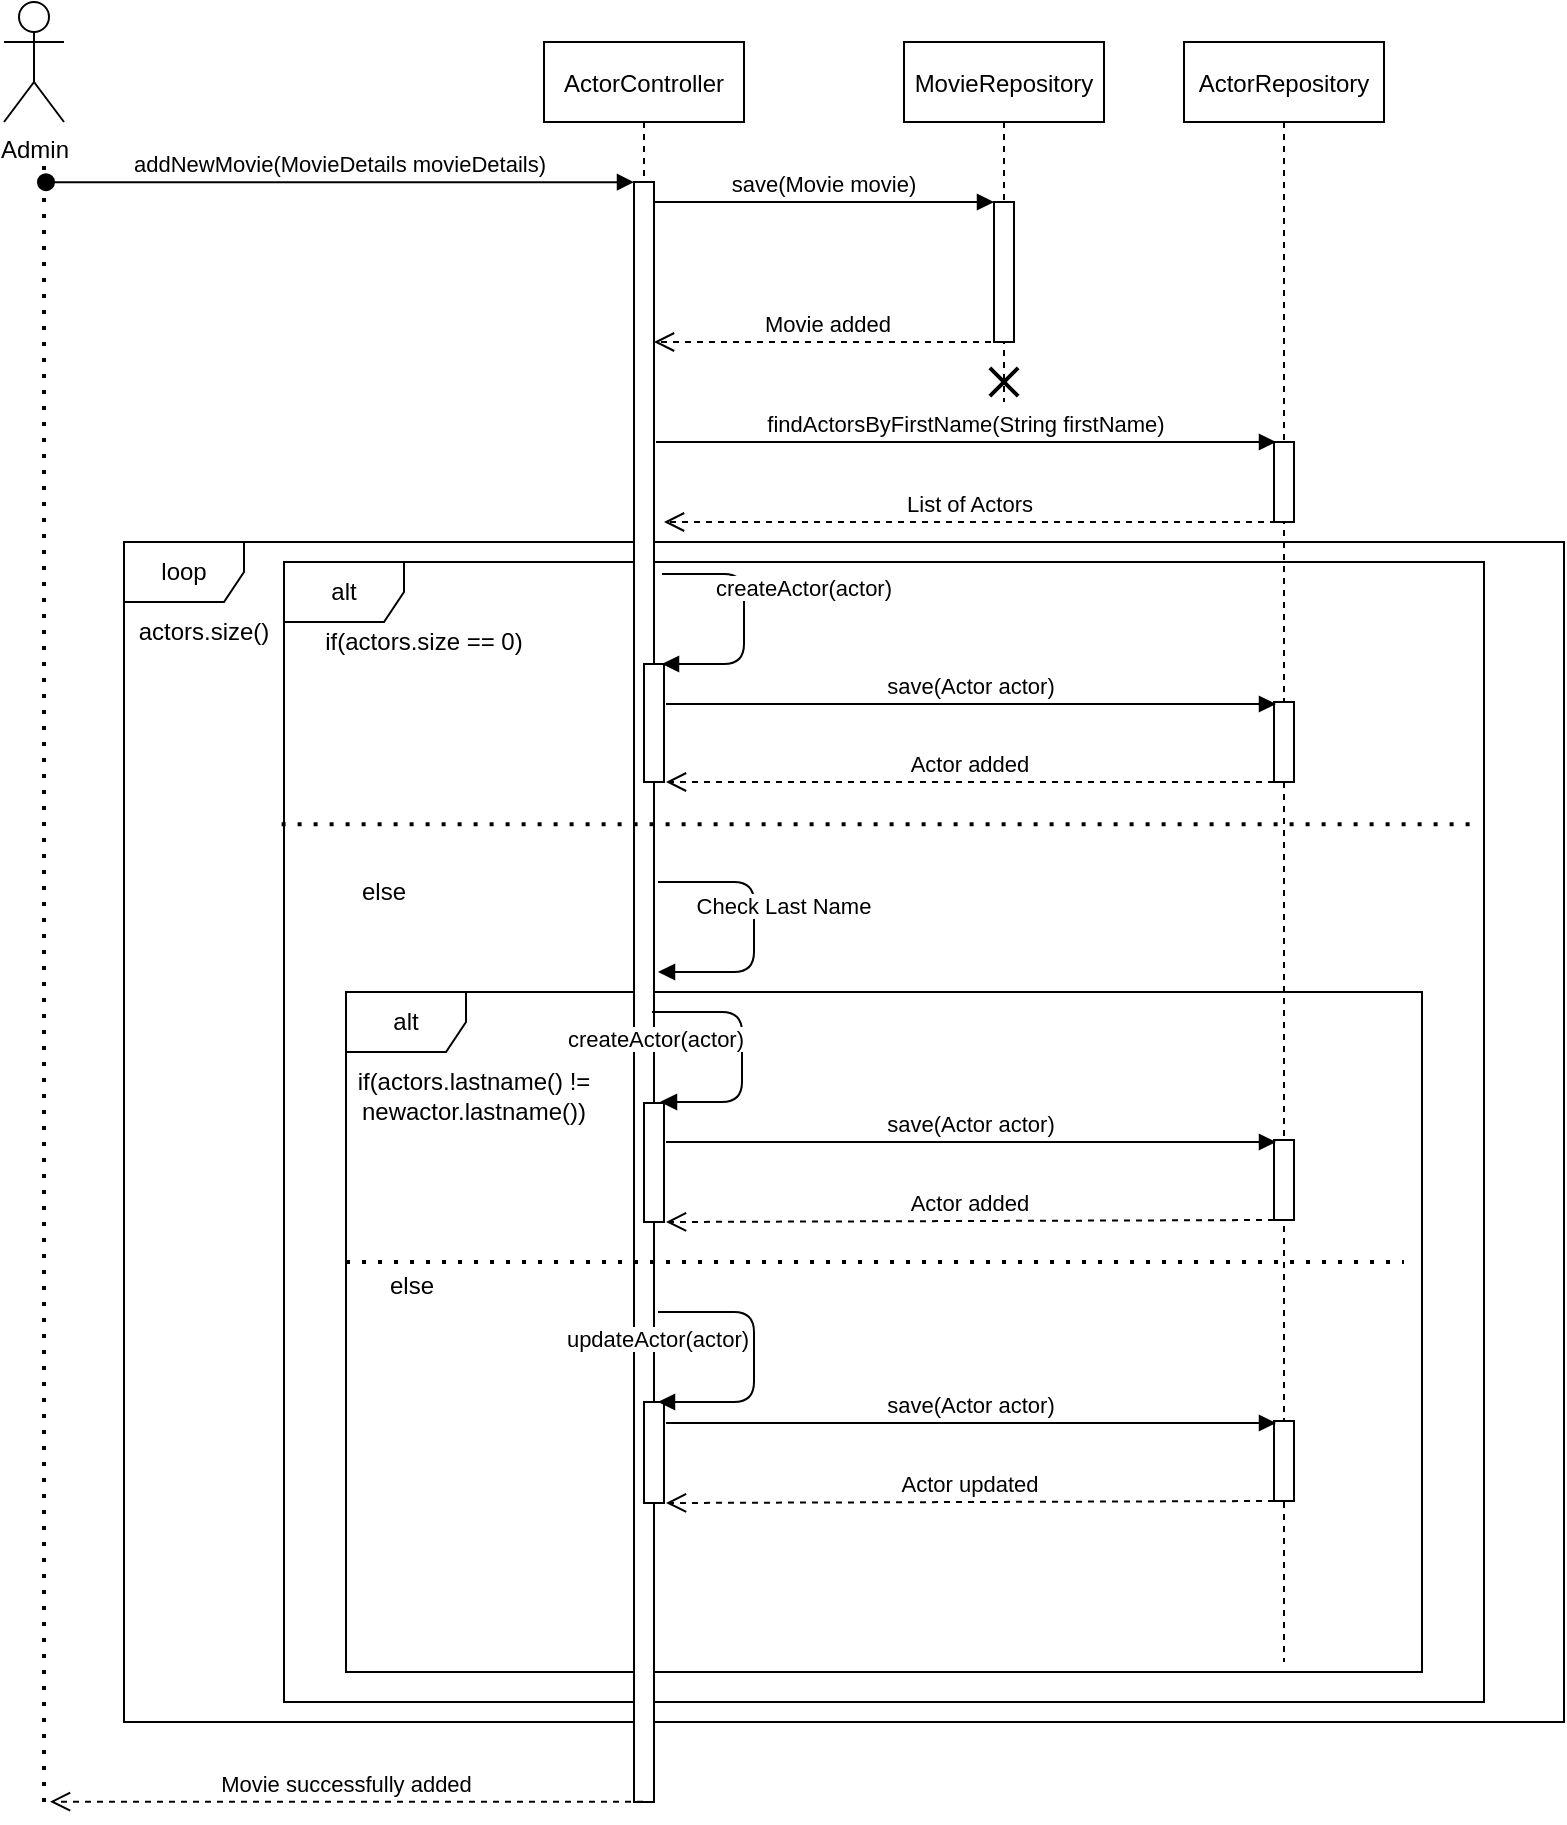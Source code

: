 <mxfile version="14.6.10" type="device"><diagram id="kgpKYQtTHZ0yAKxKKP6v" name="Page-1"><mxGraphModel dx="1377" dy="722" grid="1" gridSize="10" guides="1" tooltips="1" connect="1" arrows="1" fold="1" page="1" pageScale="1" pageWidth="850" pageHeight="1100" math="0" shadow="0"><root><mxCell id="0"/><mxCell id="1" parent="0"/><mxCell id="ENmAD37i9OW5x1oQKA2m-8" value="alt" style="shape=umlFrame;whiteSpace=wrap;html=1;" vertex="1" parent="1"><mxGeometry x="180" y="340" width="600" height="570" as="geometry"/></mxCell><mxCell id="ENmAD37i9OW5x1oQKA2m-16" value="alt" style="shape=umlFrame;whiteSpace=wrap;html=1;" vertex="1" parent="1"><mxGeometry x="211.012" y="555" width="537.978" height="340" as="geometry"/></mxCell><mxCell id="ENmAD37i9OW5x1oQKA2m-73" value="loop" style="shape=umlFrame;whiteSpace=wrap;html=1;" vertex="1" parent="1"><mxGeometry x="100" y="330" width="720" height="590" as="geometry"/></mxCell><mxCell id="ENmAD37i9OW5x1oQKA2m-4" value="ActorRepository" style="shape=umlLifeline;perimeter=lifelinePerimeter;container=1;collapsible=0;recursiveResize=0;rounded=0;shadow=0;strokeWidth=1;" vertex="1" parent="1"><mxGeometry x="630" y="80" width="100" height="810" as="geometry"/></mxCell><mxCell id="ENmAD37i9OW5x1oQKA2m-5" value="" style="points=[];perimeter=orthogonalPerimeter;rounded=0;shadow=0;strokeWidth=1;" vertex="1" parent="ENmAD37i9OW5x1oQKA2m-4"><mxGeometry x="45" y="200" width="10" height="40" as="geometry"/></mxCell><mxCell id="ENmAD37i9OW5x1oQKA2m-19" value="" style="points=[];perimeter=orthogonalPerimeter;rounded=0;shadow=0;strokeWidth=1;" vertex="1" parent="ENmAD37i9OW5x1oQKA2m-4"><mxGeometry x="45" y="330" width="10" height="40" as="geometry"/></mxCell><mxCell id="3nuBFxr9cyL0pnOWT2aG-1" value="ActorController" style="shape=umlLifeline;perimeter=lifelinePerimeter;container=1;collapsible=0;recursiveResize=0;rounded=0;shadow=0;strokeWidth=1;" parent="1" vertex="1"><mxGeometry x="310" y="80" width="100" height="880" as="geometry"/></mxCell><mxCell id="3nuBFxr9cyL0pnOWT2aG-2" value="" style="points=[];perimeter=orthogonalPerimeter;rounded=0;shadow=0;strokeWidth=1;" parent="3nuBFxr9cyL0pnOWT2aG-1" vertex="1"><mxGeometry x="45" y="70" width="10" height="810" as="geometry"/></mxCell><mxCell id="ENmAD37i9OW5x1oQKA2m-34" value="Check Last Name" style="verticalAlign=bottom;endArrow=block;shadow=0;strokeWidth=1;" edge="1" parent="3nuBFxr9cyL0pnOWT2aG-1"><mxGeometry x="-0.021" y="15" relative="1" as="geometry"><mxPoint x="57" y="420" as="sourcePoint"/><mxPoint x="57" y="465" as="targetPoint"/><Array as="points"><mxPoint x="105" y="420"/><mxPoint x="105" y="465"/></Array><mxPoint as="offset"/></mxGeometry></mxCell><mxCell id="3nuBFxr9cyL0pnOWT2aG-5" value="MovieRepository" style="shape=umlLifeline;perimeter=lifelinePerimeter;container=1;collapsible=0;recursiveResize=0;rounded=0;shadow=0;strokeWidth=1;" parent="1" vertex="1"><mxGeometry x="490" y="80" width="100" height="180" as="geometry"/></mxCell><mxCell id="3nuBFxr9cyL0pnOWT2aG-6" value="" style="points=[];perimeter=orthogonalPerimeter;rounded=0;shadow=0;strokeWidth=1;" parent="3nuBFxr9cyL0pnOWT2aG-5" vertex="1"><mxGeometry x="45" y="80" width="10" height="70" as="geometry"/></mxCell><mxCell id="ENmAD37i9OW5x1oQKA2m-85" value="" style="line;strokeWidth=2;direction=south;html=1;rotation=45;" vertex="1" parent="3nuBFxr9cyL0pnOWT2aG-5"><mxGeometry x="45" y="160.0" width="10" height="20" as="geometry"/></mxCell><mxCell id="ENmAD37i9OW5x1oQKA2m-84" value="" style="line;strokeWidth=2;direction=south;html=1;rotation=-45;" vertex="1" parent="3nuBFxr9cyL0pnOWT2aG-5"><mxGeometry x="45.0" y="160" width="10" height="20" as="geometry"/></mxCell><mxCell id="3nuBFxr9cyL0pnOWT2aG-8" value="save(Movie movie)" style="verticalAlign=bottom;endArrow=block;entryX=0;entryY=0;shadow=0;strokeWidth=1;" parent="1" source="3nuBFxr9cyL0pnOWT2aG-2" target="3nuBFxr9cyL0pnOWT2aG-6" edge="1"><mxGeometry relative="1" as="geometry"><mxPoint x="275" y="160" as="sourcePoint"/></mxGeometry></mxCell><mxCell id="ENmAD37i9OW5x1oQKA2m-1" value="Admin" style="shape=umlActor;verticalLabelPosition=bottom;verticalAlign=top;html=1;outlineConnect=0;" vertex="1" parent="1"><mxGeometry x="40" y="60" width="30" height="60" as="geometry"/></mxCell><mxCell id="3nuBFxr9cyL0pnOWT2aG-3" value="addNewMovie(MovieDetails movieDetails)" style="verticalAlign=bottom;startArrow=oval;endArrow=block;startSize=8;shadow=0;strokeWidth=1;exitX=1.1;exitY=0.012;exitDx=0;exitDy=0;exitPerimeter=0;" parent="1" target="3nuBFxr9cyL0pnOWT2aG-2" edge="1"><mxGeometry relative="1" as="geometry"><mxPoint x="61" y="150.08" as="sourcePoint"/></mxGeometry></mxCell><mxCell id="ENmAD37i9OW5x1oQKA2m-3" value="Movie added" style="verticalAlign=bottom;endArrow=open;dashed=1;endSize=8;shadow=0;strokeWidth=1;" edge="1" parent="1" source="3nuBFxr9cyL0pnOWT2aG-5" target="3nuBFxr9cyL0pnOWT2aG-2"><mxGeometry relative="1" as="geometry"><mxPoint x="370" y="200" as="targetPoint"/><mxPoint x="545" y="322.0" as="sourcePoint"/><Array as="points"><mxPoint x="450" y="230"/></Array></mxGeometry></mxCell><mxCell id="ENmAD37i9OW5x1oQKA2m-6" value="findActorsByFirstName(String firstName)" style="verticalAlign=bottom;endArrow=block;shadow=0;strokeWidth=1;entryX=0.1;entryY=0;entryDx=0;entryDy=0;entryPerimeter=0;" edge="1" parent="1" target="ENmAD37i9OW5x1oQKA2m-5"><mxGeometry relative="1" as="geometry"><mxPoint x="366" y="280" as="sourcePoint"/><mxPoint x="676" y="270" as="targetPoint"/><Array as="points"/></mxGeometry></mxCell><mxCell id="ENmAD37i9OW5x1oQKA2m-7" value="List of Actors" style="verticalAlign=bottom;endArrow=open;dashed=1;endSize=8;shadow=0;strokeWidth=1;exitX=0.1;exitY=1;exitDx=0;exitDy=0;exitPerimeter=0;" edge="1" parent="1" source="ENmAD37i9OW5x1oQKA2m-5"><mxGeometry relative="1" as="geometry"><mxPoint x="370" y="320" as="targetPoint"/><mxPoint x="599.5" y="310" as="sourcePoint"/><Array as="points"/></mxGeometry></mxCell><mxCell id="ENmAD37i9OW5x1oQKA2m-11" value="save(Actor actor)" style="verticalAlign=bottom;endArrow=block;shadow=0;strokeWidth=1;entryX=0.1;entryY=0.025;entryDx=0;entryDy=0;entryPerimeter=0;" edge="1" parent="1" target="ENmAD37i9OW5x1oQKA2m-19"><mxGeometry relative="1" as="geometry"><mxPoint x="371" y="411" as="sourcePoint"/><mxPoint x="650" y="360" as="targetPoint"/></mxGeometry></mxCell><mxCell id="ENmAD37i9OW5x1oQKA2m-12" value="Actor added" style="verticalAlign=bottom;endArrow=open;dashed=1;endSize=8;shadow=0;strokeWidth=1;exitX=0;exitY=1;exitDx=0;exitDy=0;exitPerimeter=0;entryX=1.1;entryY=1;entryDx=0;entryDy=0;entryPerimeter=0;" edge="1" parent="1" source="ENmAD37i9OW5x1oQKA2m-19" target="ENmAD37i9OW5x1oQKA2m-31"><mxGeometry relative="1" as="geometry"><mxPoint x="440" y="400" as="targetPoint"/><mxPoint x="640" y="390" as="sourcePoint"/><Array as="points"/></mxGeometry></mxCell><mxCell id="ENmAD37i9OW5x1oQKA2m-31" value="" style="points=[];perimeter=orthogonalPerimeter;rounded=0;shadow=0;strokeWidth=1;" vertex="1" parent="1"><mxGeometry x="360" y="391" width="10" height="59" as="geometry"/></mxCell><mxCell id="ENmAD37i9OW5x1oQKA2m-33" value="createActor(actor)" style="verticalAlign=bottom;endArrow=block;shadow=0;strokeWidth=1;entryX=0.9;entryY=0;entryDx=0;entryDy=0;entryPerimeter=0;" edge="1" parent="1" target="ENmAD37i9OW5x1oQKA2m-31"><mxGeometry x="-0.106" y="30" relative="1" as="geometry"><mxPoint x="369" y="346" as="sourcePoint"/><mxPoint x="420" y="420" as="targetPoint"/><Array as="points"><mxPoint x="410" y="346"/><mxPoint x="410" y="391"/></Array><mxPoint as="offset"/></mxGeometry></mxCell><mxCell id="ENmAD37i9OW5x1oQKA2m-10" value="if(actors.size == 0)" style="text;html=1;strokeColor=none;fillColor=none;align=center;verticalAlign=middle;whiteSpace=wrap;rounded=0;" vertex="1" parent="1"><mxGeometry x="190" y="365" width="120" height="30" as="geometry"/></mxCell><mxCell id="ENmAD37i9OW5x1oQKA2m-14" value="else" style="text;html=1;strokeColor=none;fillColor=none;align=center;verticalAlign=middle;whiteSpace=wrap;rounded=0;" vertex="1" parent="1"><mxGeometry x="170" y="490" width="120" height="30" as="geometry"/></mxCell><mxCell id="ENmAD37i9OW5x1oQKA2m-46" value="createActor(actor)" style="verticalAlign=bottom;endArrow=block;shadow=0;strokeWidth=1;exitX=1;exitY=0.297;exitDx=0;exitDy=0;exitPerimeter=0;entryX=0.9;entryY=0;entryDx=0;entryDy=0;entryPerimeter=0;" edge="1" parent="1"><mxGeometry x="170" y="340" as="geometry"><mxPoint x="364" y="565.02" as="sourcePoint"/><mxPoint x="368" y="610" as="targetPoint"/><Array as="points"><mxPoint x="409" y="565"/><mxPoint x="409" y="610"/></Array><mxPoint as="offset"/></mxGeometry></mxCell><mxCell id="ENmAD37i9OW5x1oQKA2m-42" value="" style="points=[];perimeter=orthogonalPerimeter;rounded=0;shadow=0;strokeWidth=1;" vertex="1" parent="1"><mxGeometry x="675" y="629" width="10" height="40" as="geometry"/></mxCell><mxCell id="ENmAD37i9OW5x1oQKA2m-43" value="save(Actor actor)" style="verticalAlign=bottom;endArrow=block;shadow=0;strokeWidth=1;entryX=0.1;entryY=0.025;entryDx=0;entryDy=0;entryPerimeter=0;" edge="1" parent="1" target="ENmAD37i9OW5x1oQKA2m-42"><mxGeometry x="170" y="340" as="geometry"><mxPoint x="371" y="630" as="sourcePoint"/><mxPoint x="650" y="579" as="targetPoint"/></mxGeometry></mxCell><mxCell id="ENmAD37i9OW5x1oQKA2m-44" value="Actor added" style="verticalAlign=bottom;endArrow=open;dashed=1;endSize=8;shadow=0;strokeWidth=1;exitX=0;exitY=1;exitDx=0;exitDy=0;exitPerimeter=0;entryX=1.1;entryY=1;entryDx=0;entryDy=0;entryPerimeter=0;" edge="1" parent="1" source="ENmAD37i9OW5x1oQKA2m-42" target="ENmAD37i9OW5x1oQKA2m-45"><mxGeometry x="170" y="340" as="geometry"><mxPoint x="440" y="619" as="targetPoint"/><mxPoint x="640" y="609" as="sourcePoint"/><Array as="points"/></mxGeometry></mxCell><mxCell id="ENmAD37i9OW5x1oQKA2m-45" value="" style="points=[];perimeter=orthogonalPerimeter;rounded=0;shadow=0;strokeWidth=1;" vertex="1" parent="1"><mxGeometry x="360" y="610.5" width="10" height="59.5" as="geometry"/></mxCell><mxCell id="ENmAD37i9OW5x1oQKA2m-47" value="" style="points=[];perimeter=orthogonalPerimeter;rounded=0;shadow=0;strokeWidth=1;" vertex="1" parent="1"><mxGeometry x="675" y="769.5" width="10" height="40" as="geometry"/></mxCell><mxCell id="ENmAD37i9OW5x1oQKA2m-48" value="save(Actor actor)" style="verticalAlign=bottom;endArrow=block;shadow=0;strokeWidth=1;entryX=0.1;entryY=0.025;entryDx=0;entryDy=0;entryPerimeter=0;" edge="1" parent="1" target="ENmAD37i9OW5x1oQKA2m-47"><mxGeometry x="170" y="340" as="geometry"><mxPoint x="371" y="770.5" as="sourcePoint"/><mxPoint x="480" y="379.5" as="targetPoint"/></mxGeometry></mxCell><mxCell id="ENmAD37i9OW5x1oQKA2m-49" value="Actor updated" style="verticalAlign=bottom;endArrow=open;dashed=1;endSize=8;shadow=0;strokeWidth=1;exitX=0;exitY=1;exitDx=0;exitDy=0;exitPerimeter=0;entryX=1.1;entryY=1;entryDx=0;entryDy=0;entryPerimeter=0;" edge="1" parent="1" source="ENmAD37i9OW5x1oQKA2m-47" target="ENmAD37i9OW5x1oQKA2m-50"><mxGeometry x="170" y="340" as="geometry"><mxPoint x="270" y="419.5" as="targetPoint"/><mxPoint x="470" y="409.5" as="sourcePoint"/><Array as="points"/></mxGeometry></mxCell><mxCell id="ENmAD37i9OW5x1oQKA2m-50" value="" style="points=[];perimeter=orthogonalPerimeter;rounded=0;shadow=0;strokeWidth=1;" vertex="1" parent="1"><mxGeometry x="360" y="760" width="10" height="50.5" as="geometry"/></mxCell><mxCell id="ENmAD37i9OW5x1oQKA2m-52" value="updateActor(actor)" style="verticalAlign=bottom;endArrow=block;shadow=0;strokeWidth=1;" edge="1" parent="1"><mxGeometry x="170" y="340" as="geometry"><mxPoint x="367" y="715" as="sourcePoint"/><mxPoint x="367" y="760" as="targetPoint"/><Array as="points"><mxPoint x="415" y="715"/><mxPoint x="415" y="760"/></Array><mxPoint as="offset"/></mxGeometry></mxCell><mxCell id="ENmAD37i9OW5x1oQKA2m-17" value="if(actors.lastname() != newactor.lastname())" style="text;html=1;strokeColor=none;fillColor=none;align=center;verticalAlign=middle;whiteSpace=wrap;rounded=0;" vertex="1" parent="1"><mxGeometry x="211.017" y="584.65" width="128.09" height="44.348" as="geometry"/></mxCell><mxCell id="ENmAD37i9OW5x1oQKA2m-24" value="else" style="text;html=1;strokeColor=none;fillColor=none;align=center;verticalAlign=middle;whiteSpace=wrap;rounded=0;" vertex="1" parent="1"><mxGeometry x="180" y="679.999" width="128.09" height="44.348" as="geometry"/></mxCell><mxCell id="ENmAD37i9OW5x1oQKA2m-13" value="" style="endArrow=none;dashed=1;html=1;dashPattern=1 3;strokeWidth=2;rounded=0;edgeStyle=orthogonalEdgeStyle;exitX=-0.002;exitY=0.23;exitDx=0;exitDy=0;exitPerimeter=0;entryX=0.998;entryY=0.23;entryDx=0;entryDy=0;entryPerimeter=0;" edge="1" parent="1" source="ENmAD37i9OW5x1oQKA2m-8" target="ENmAD37i9OW5x1oQKA2m-8"><mxGeometry x="-50" y="500" width="50" height="50" as="geometry"><mxPoint x="1330" y="1000" as="sourcePoint"/><mxPoint x="1380" y="950" as="targetPoint"/></mxGeometry></mxCell><mxCell id="ENmAD37i9OW5x1oQKA2m-74" value="actors.size()" style="text;html=1;strokeColor=none;fillColor=none;align=center;verticalAlign=middle;whiteSpace=wrap;rounded=0;" vertex="1" parent="1"><mxGeometry x="120" y="365" width="40" height="20" as="geometry"/></mxCell><mxCell id="ENmAD37i9OW5x1oQKA2m-75" value="Movie successfully added" style="verticalAlign=bottom;endArrow=open;dashed=1;endSize=8;shadow=0;strokeWidth=1;entryX=1.3;entryY=0.976;entryDx=0;entryDy=0;entryPerimeter=0;" edge="1" parent="1" source="3nuBFxr9cyL0pnOWT2aG-1"><mxGeometry x="180" y="350" as="geometry"><mxPoint x="63" y="959.84" as="targetPoint"/><mxPoint x="685" y="819.5" as="sourcePoint"/><Array as="points"/></mxGeometry></mxCell><mxCell id="ENmAD37i9OW5x1oQKA2m-76" value="" style="endArrow=none;dashed=1;html=1;dashPattern=1 3;strokeWidth=2;rounded=0;edgeStyle=orthogonalEdgeStyle;exitX=-0.002;exitY=0.23;exitDx=0;exitDy=0;exitPerimeter=0;" edge="1" parent="1"><mxGeometry x="-17.79" y="718.9" width="50" height="50" as="geometry"><mxPoint x="211.01" y="690.0" as="sourcePoint"/><mxPoint x="740" y="690" as="targetPoint"/></mxGeometry></mxCell><mxCell id="ENmAD37i9OW5x1oQKA2m-83" value="" style="endArrow=none;dashed=1;html=1;dashPattern=1 3;strokeWidth=2;rounded=0;edgeStyle=orthogonalEdgeStyle;" edge="1" parent="1"><mxGeometry width="50" height="50" relative="1" as="geometry"><mxPoint x="60" y="960" as="sourcePoint"/><mxPoint x="60" y="140" as="targetPoint"/></mxGeometry></mxCell></root></mxGraphModel></diagram></mxfile>